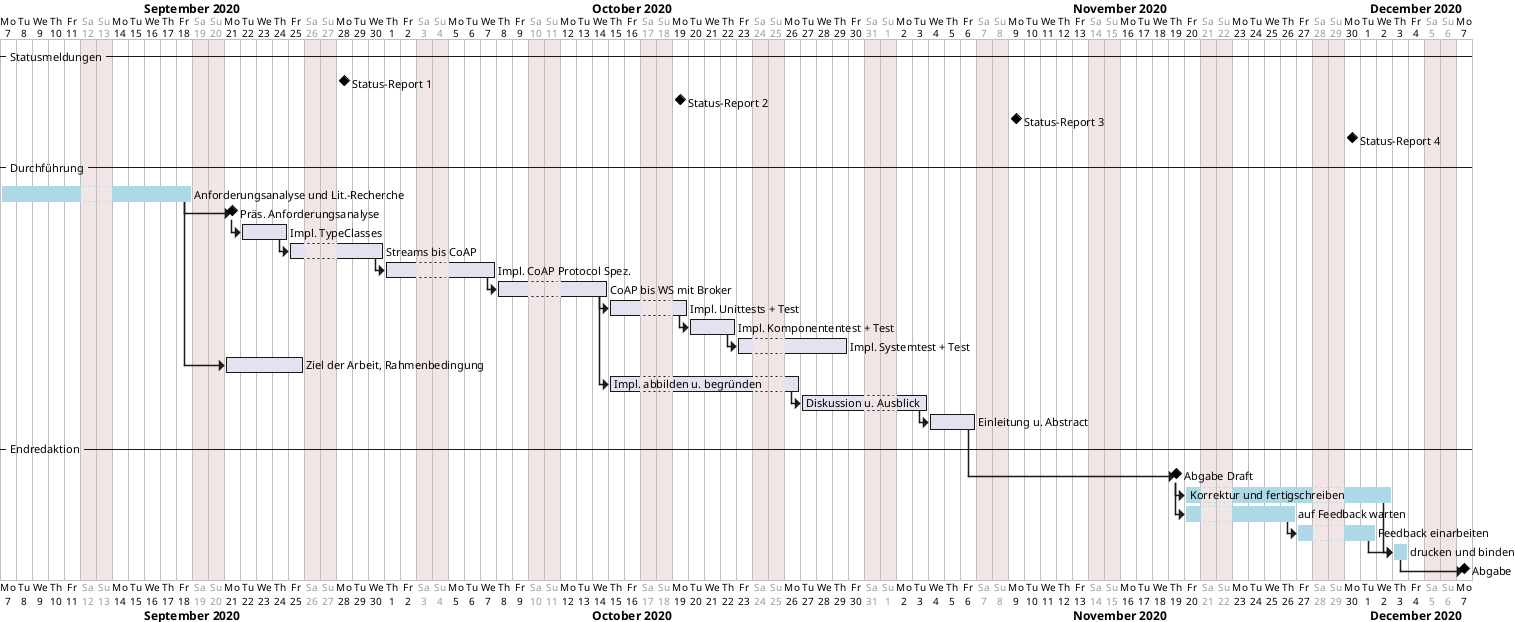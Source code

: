 @startgantt gantt.png

Project starts the 2020/09/07
saturday are closed
sunday are closed

-- Statusmeldungen --
[Status-Report 1]                        happens 21 days after start
[Status-Report 2]                        happens 42 days after start
[Status-Report 3]                        happens 63 days after start
[Status-Report 4]                        happens 84 days after start

-- Durchführung --
[Anforderungsanalyse und Lit.-Recherche] lasts 10 days
then [Präs. Anforderungsanalyse]         happens 14 days after start
then [Impl. TypeClasses]                 lasts 3 days 
then [Streams bis CoAP]                  lasts 4 days 
then [Impl. CoAP Protocol Spez.]         lasts 5 days 
then [CoAP bis WS mit Broker]            lasts 5 days 
then [Impl. Unittests + Test]            lasts 3 days
then [Impl. Komponententest + Test]      lasts 3 days
then [Impl. Systemtest + Test]           lasts 5 days


[Ziel der Arbeit, Rahmenbedingung]       lasts 5 days
[Impl. abbilden u. begründen]            lasts 8 days
[Diskussion u. Ausblick]                 lasts 6 days
[Einleitung u. Abstract]                 lasts 3 days

[Anforderungsanalyse und Lit.-Recherche] -> [Ziel der Arbeit, Rahmenbedingung]
[CoAP bis WS mit Broker]                 -> [Impl. abbilden u. begründen]
[Impl. abbilden u. begründen]            -> [Diskussion u. Ausblick]
[Diskussion u. Ausblick]                 -> [Einleitung u. Abstract]              

-- Endredaktion --
then [Abgabe Draft]                      happens 73 days after start
[Korrektur und fertigschreiben]          lasts 9 days
[auf Feedback warten]                    lasts 5 days
[Feedback einarbeiten]                   lasts 3 days
[drucken und binden]                     lasts 1 day
[Abgabe]                                 happens at 91 days after start

[Abgabe Draft]                           -> [auf Feedback warten]
[Abgabe Draft]                           -> [Korrektur und fertigschreiben]
[auf Feedback warten]                    -> [Feedback einarbeiten]
[Feedback einarbeiten]                   -> [drucken und binden]
[Korrektur und fertigschreiben]          -> [drucken und binden]
[drucken und binden]                     -> [Abgabe]

[Anforderungsanalyse und Lit.-Recherche] is colored in lightblue
[Korrektur und fertigschreiben]          is colored in lightblue
[auf Feedback warten]                    is colored in lightblue
[Feedback einarbeiten]                   is colored in lightblue
[drucken und binden]                     is colored in lightblue

@endgantt